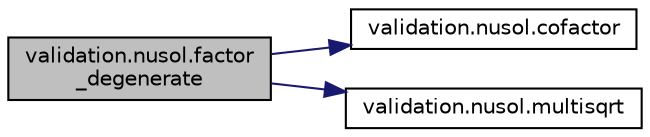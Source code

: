 digraph "validation.nusol.factor_degenerate"
{
 // INTERACTIVE_SVG=YES
 // LATEX_PDF_SIZE
  edge [fontname="Helvetica",fontsize="10",labelfontname="Helvetica",labelfontsize="10"];
  node [fontname="Helvetica",fontsize="10",shape=record];
  rankdir="LR";
  Node1 [label="validation.nusol.factor\l_degenerate",height=0.2,width=0.4,color="black", fillcolor="grey75", style="filled", fontcolor="black",tooltip=" "];
  Node1 -> Node2 [color="midnightblue",fontsize="10",style="solid",fontname="Helvetica"];
  Node2 [label="validation.nusol.cofactor",height=0.2,width=0.4,color="black", fillcolor="white", style="filled",URL="$namespacevalidation_1_1nusol.html#a0b9bb942bda97959cd1f215adf67113f",tooltip=" "];
  Node1 -> Node3 [color="midnightblue",fontsize="10",style="solid",fontname="Helvetica"];
  Node3 [label="validation.nusol.multisqrt",height=0.2,width=0.4,color="black", fillcolor="white", style="filled",URL="$namespacevalidation_1_1nusol.html#a5f147a5d7944932d7f3e9bfefb999b19",tooltip=" "];
}
